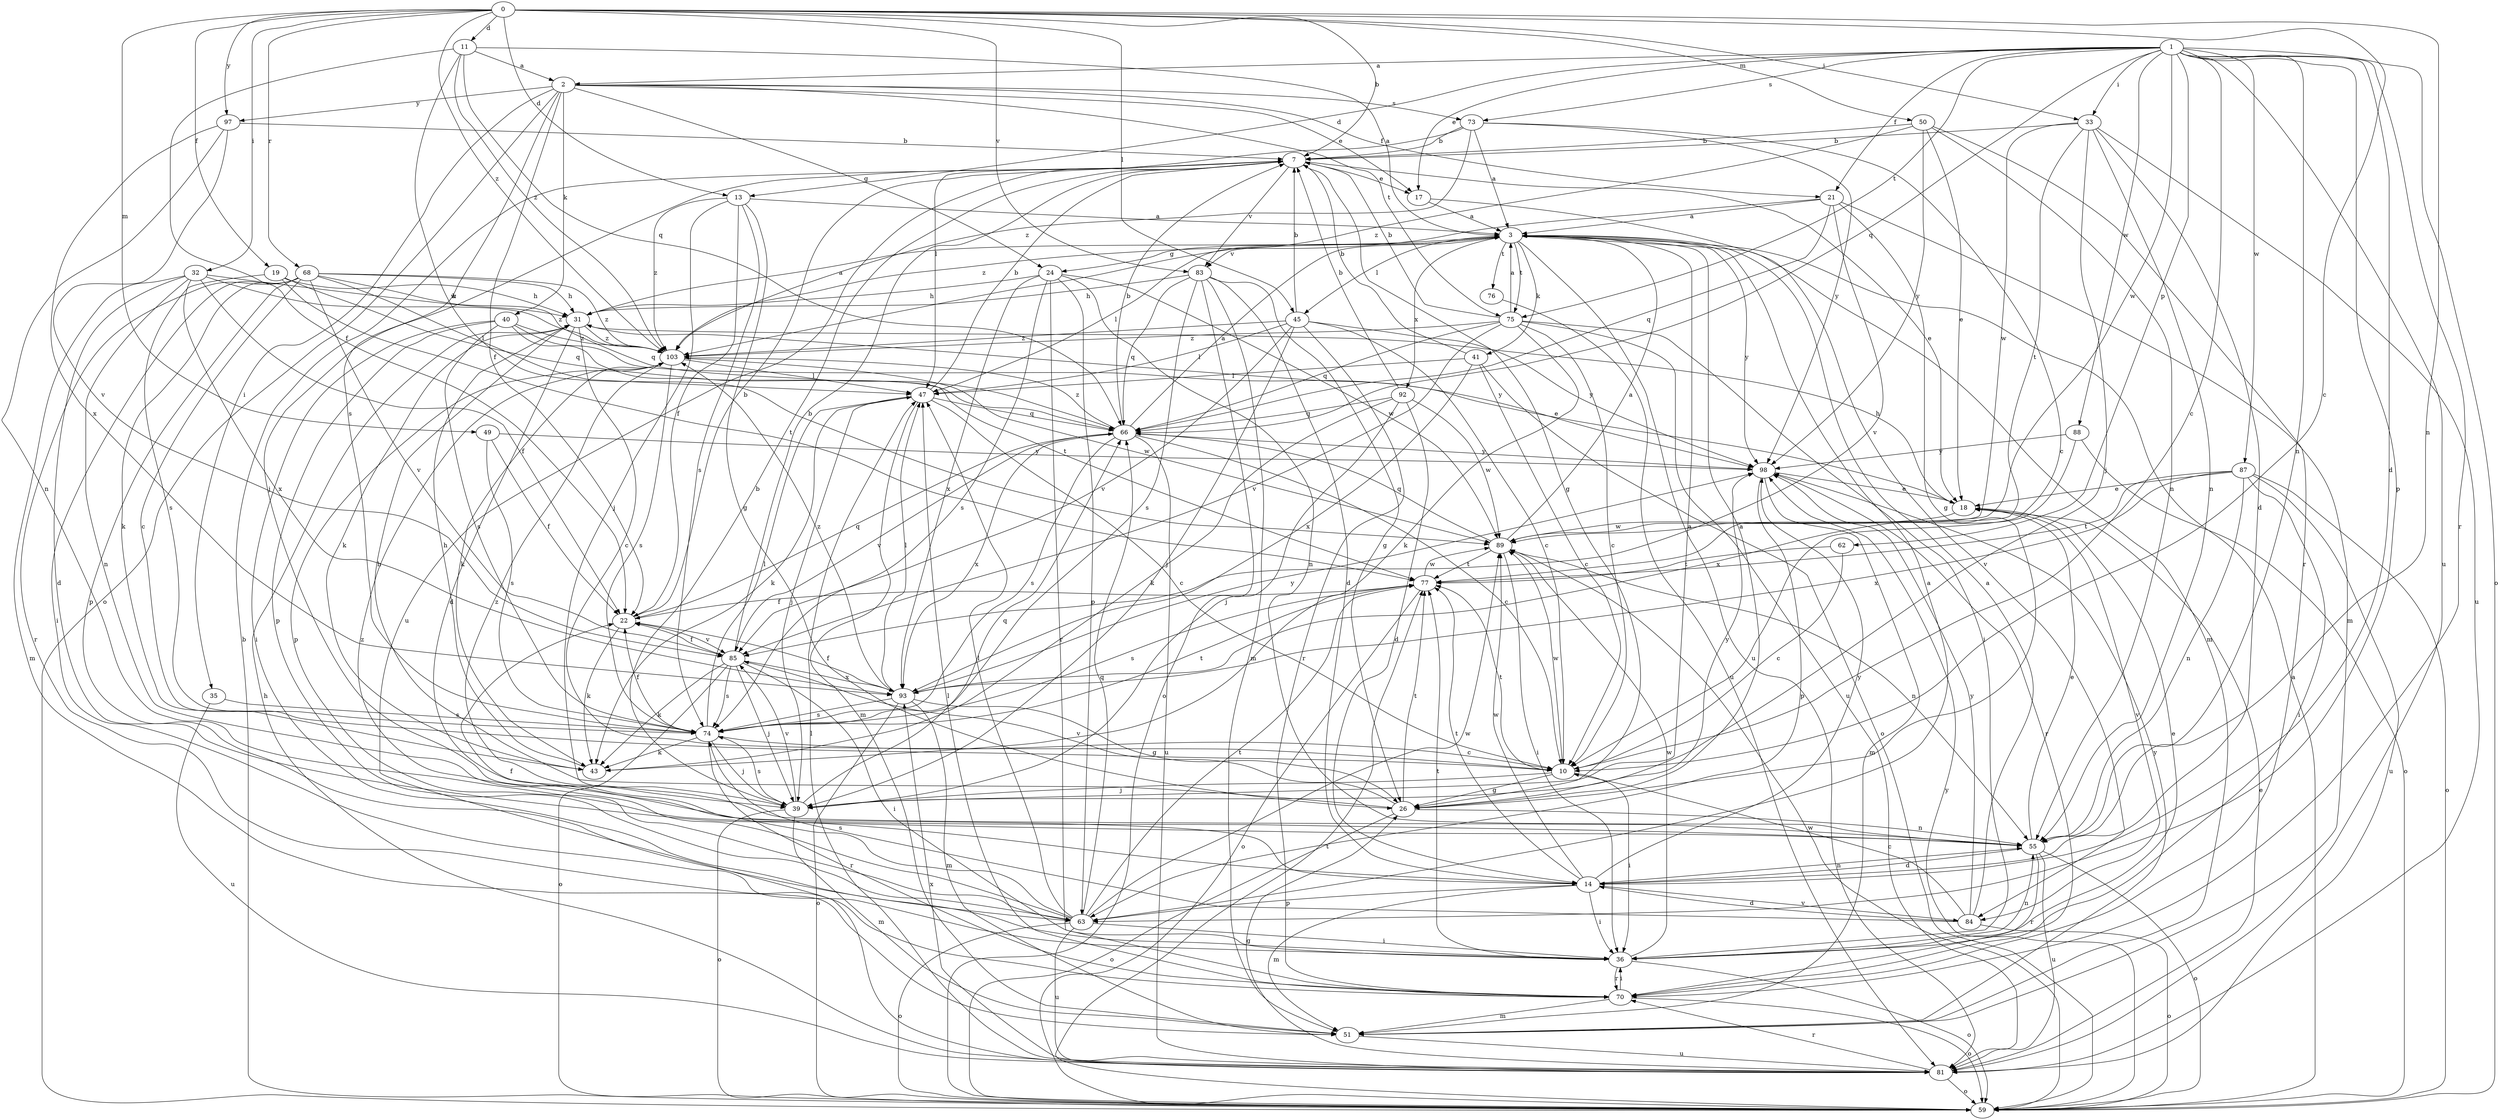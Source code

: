 strict digraph  {
0;
1;
2;
3;
7;
10;
11;
13;
14;
17;
18;
19;
21;
22;
24;
26;
31;
32;
33;
35;
36;
39;
40;
41;
43;
45;
47;
49;
50;
51;
55;
59;
62;
63;
66;
68;
70;
73;
74;
75;
76;
77;
81;
83;
84;
85;
87;
88;
89;
92;
93;
97;
98;
103;
0 -> 7  [label=b];
0 -> 10  [label=c];
0 -> 11  [label=d];
0 -> 13  [label=d];
0 -> 19  [label=f];
0 -> 32  [label=i];
0 -> 33  [label=i];
0 -> 45  [label=l];
0 -> 49  [label=m];
0 -> 50  [label=m];
0 -> 55  [label=n];
0 -> 68  [label=r];
0 -> 83  [label=v];
0 -> 97  [label=y];
0 -> 103  [label=z];
1 -> 2  [label=a];
1 -> 10  [label=c];
1 -> 13  [label=d];
1 -> 14  [label=d];
1 -> 17  [label=e];
1 -> 21  [label=f];
1 -> 33  [label=i];
1 -> 55  [label=n];
1 -> 59  [label=o];
1 -> 62  [label=p];
1 -> 63  [label=p];
1 -> 66  [label=q];
1 -> 70  [label=r];
1 -> 73  [label=s];
1 -> 75  [label=t];
1 -> 81  [label=u];
1 -> 87  [label=w];
1 -> 88  [label=w];
1 -> 89  [label=w];
2 -> 17  [label=e];
2 -> 21  [label=f];
2 -> 22  [label=f];
2 -> 24  [label=g];
2 -> 35  [label=i];
2 -> 40  [label=k];
2 -> 59  [label=o];
2 -> 73  [label=s];
2 -> 74  [label=s];
2 -> 75  [label=t];
2 -> 97  [label=y];
3 -> 24  [label=g];
3 -> 41  [label=k];
3 -> 45  [label=l];
3 -> 47  [label=l];
3 -> 51  [label=m];
3 -> 75  [label=t];
3 -> 76  [label=t];
3 -> 81  [label=u];
3 -> 83  [label=v];
3 -> 92  [label=x];
3 -> 98  [label=y];
7 -> 17  [label=e];
7 -> 18  [label=e];
7 -> 26  [label=g];
7 -> 39  [label=j];
7 -> 81  [label=u];
7 -> 83  [label=v];
10 -> 26  [label=g];
10 -> 36  [label=i];
10 -> 39  [label=j];
10 -> 77  [label=t];
10 -> 89  [label=w];
11 -> 2  [label=a];
11 -> 3  [label=a];
11 -> 22  [label=f];
11 -> 66  [label=q];
11 -> 89  [label=w];
11 -> 103  [label=z];
13 -> 3  [label=a];
13 -> 22  [label=f];
13 -> 26  [label=g];
13 -> 39  [label=j];
13 -> 74  [label=s];
13 -> 103  [label=z];
14 -> 36  [label=i];
14 -> 51  [label=m];
14 -> 55  [label=n];
14 -> 63  [label=p];
14 -> 77  [label=t];
14 -> 84  [label=v];
14 -> 89  [label=w];
14 -> 98  [label=y];
17 -> 3  [label=a];
17 -> 84  [label=v];
18 -> 31  [label=h];
18 -> 84  [label=v];
18 -> 89  [label=w];
19 -> 31  [label=h];
19 -> 66  [label=q];
19 -> 74  [label=s];
19 -> 77  [label=t];
21 -> 3  [label=a];
21 -> 26  [label=g];
21 -> 51  [label=m];
21 -> 66  [label=q];
21 -> 85  [label=v];
21 -> 103  [label=z];
22 -> 7  [label=b];
22 -> 43  [label=k];
22 -> 66  [label=q];
22 -> 85  [label=v];
24 -> 31  [label=h];
24 -> 55  [label=n];
24 -> 63  [label=p];
24 -> 70  [label=r];
24 -> 74  [label=s];
24 -> 89  [label=w];
24 -> 93  [label=x];
26 -> 3  [label=a];
26 -> 31  [label=h];
26 -> 55  [label=n];
26 -> 59  [label=o];
26 -> 77  [label=t];
26 -> 85  [label=v];
26 -> 98  [label=y];
31 -> 3  [label=a];
31 -> 10  [label=c];
31 -> 14  [label=d];
31 -> 43  [label=k];
31 -> 98  [label=y];
31 -> 103  [label=z];
32 -> 14  [label=d];
32 -> 22  [label=f];
32 -> 31  [label=h];
32 -> 51  [label=m];
32 -> 55  [label=n];
32 -> 93  [label=x];
32 -> 103  [label=z];
33 -> 7  [label=b];
33 -> 14  [label=d];
33 -> 39  [label=j];
33 -> 55  [label=n];
33 -> 77  [label=t];
33 -> 81  [label=u];
33 -> 89  [label=w];
35 -> 74  [label=s];
35 -> 81  [label=u];
36 -> 18  [label=e];
36 -> 55  [label=n];
36 -> 59  [label=o];
36 -> 70  [label=r];
36 -> 77  [label=t];
36 -> 89  [label=w];
39 -> 3  [label=a];
39 -> 7  [label=b];
39 -> 51  [label=m];
39 -> 59  [label=o];
39 -> 66  [label=q];
39 -> 74  [label=s];
39 -> 85  [label=v];
40 -> 18  [label=e];
40 -> 36  [label=i];
40 -> 63  [label=p];
40 -> 74  [label=s];
40 -> 77  [label=t];
40 -> 103  [label=z];
41 -> 7  [label=b];
41 -> 10  [label=c];
41 -> 47  [label=l];
41 -> 59  [label=o];
41 -> 93  [label=x];
43 -> 31  [label=h];
45 -> 7  [label=b];
45 -> 10  [label=c];
45 -> 39  [label=j];
45 -> 47  [label=l];
45 -> 70  [label=r];
45 -> 85  [label=v];
45 -> 98  [label=y];
45 -> 103  [label=z];
47 -> 7  [label=b];
47 -> 10  [label=c];
47 -> 39  [label=j];
47 -> 43  [label=k];
47 -> 51  [label=m];
47 -> 66  [label=q];
49 -> 22  [label=f];
49 -> 74  [label=s];
49 -> 98  [label=y];
50 -> 7  [label=b];
50 -> 18  [label=e];
50 -> 55  [label=n];
50 -> 70  [label=r];
50 -> 98  [label=y];
50 -> 103  [label=z];
51 -> 81  [label=u];
51 -> 98  [label=y];
55 -> 14  [label=d];
55 -> 18  [label=e];
55 -> 59  [label=o];
55 -> 70  [label=r];
55 -> 81  [label=u];
55 -> 103  [label=z];
59 -> 3  [label=a];
59 -> 7  [label=b];
59 -> 77  [label=t];
59 -> 89  [label=w];
59 -> 98  [label=y];
62 -> 10  [label=c];
62 -> 77  [label=t];
63 -> 3  [label=a];
63 -> 22  [label=f];
63 -> 36  [label=i];
63 -> 47  [label=l];
63 -> 59  [label=o];
63 -> 66  [label=q];
63 -> 77  [label=t];
63 -> 81  [label=u];
63 -> 89  [label=w];
63 -> 103  [label=z];
66 -> 3  [label=a];
66 -> 7  [label=b];
66 -> 10  [label=c];
66 -> 74  [label=s];
66 -> 81  [label=u];
66 -> 85  [label=v];
66 -> 93  [label=x];
66 -> 98  [label=y];
66 -> 103  [label=z];
68 -> 10  [label=c];
68 -> 31  [label=h];
68 -> 36  [label=i];
68 -> 43  [label=k];
68 -> 47  [label=l];
68 -> 63  [label=p];
68 -> 66  [label=q];
68 -> 70  [label=r];
68 -> 85  [label=v];
68 -> 103  [label=z];
70 -> 36  [label=i];
70 -> 47  [label=l];
70 -> 51  [label=m];
70 -> 59  [label=o];
73 -> 3  [label=a];
73 -> 7  [label=b];
73 -> 10  [label=c];
73 -> 47  [label=l];
73 -> 98  [label=y];
73 -> 103  [label=z];
74 -> 10  [label=c];
74 -> 22  [label=f];
74 -> 39  [label=j];
74 -> 43  [label=k];
74 -> 47  [label=l];
74 -> 70  [label=r];
74 -> 77  [label=t];
75 -> 3  [label=a];
75 -> 7  [label=b];
75 -> 10  [label=c];
75 -> 36  [label=i];
75 -> 43  [label=k];
75 -> 66  [label=q];
75 -> 81  [label=u];
75 -> 85  [label=v];
75 -> 103  [label=z];
76 -> 81  [label=u];
77 -> 22  [label=f];
77 -> 59  [label=o];
77 -> 74  [label=s];
77 -> 89  [label=w];
81 -> 18  [label=e];
81 -> 26  [label=g];
81 -> 31  [label=h];
81 -> 47  [label=l];
81 -> 59  [label=o];
81 -> 70  [label=r];
81 -> 93  [label=x];
83 -> 14  [label=d];
83 -> 26  [label=g];
83 -> 31  [label=h];
83 -> 51  [label=m];
83 -> 59  [label=o];
83 -> 66  [label=q];
83 -> 74  [label=s];
84 -> 3  [label=a];
84 -> 10  [label=c];
84 -> 14  [label=d];
84 -> 59  [label=o];
84 -> 74  [label=s];
84 -> 98  [label=y];
85 -> 7  [label=b];
85 -> 22  [label=f];
85 -> 36  [label=i];
85 -> 39  [label=j];
85 -> 43  [label=k];
85 -> 59  [label=o];
85 -> 74  [label=s];
85 -> 93  [label=x];
87 -> 18  [label=e];
87 -> 36  [label=i];
87 -> 55  [label=n];
87 -> 59  [label=o];
87 -> 77  [label=t];
87 -> 81  [label=u];
87 -> 93  [label=x];
88 -> 59  [label=o];
88 -> 93  [label=x];
88 -> 98  [label=y];
89 -> 3  [label=a];
89 -> 36  [label=i];
89 -> 55  [label=n];
89 -> 66  [label=q];
89 -> 77  [label=t];
92 -> 7  [label=b];
92 -> 14  [label=d];
92 -> 39  [label=j];
92 -> 43  [label=k];
92 -> 66  [label=q];
92 -> 89  [label=w];
93 -> 22  [label=f];
93 -> 26  [label=g];
93 -> 47  [label=l];
93 -> 51  [label=m];
93 -> 59  [label=o];
93 -> 74  [label=s];
93 -> 98  [label=y];
93 -> 103  [label=z];
97 -> 7  [label=b];
97 -> 55  [label=n];
97 -> 85  [label=v];
97 -> 93  [label=x];
98 -> 18  [label=e];
98 -> 51  [label=m];
98 -> 63  [label=p];
98 -> 70  [label=r];
103 -> 43  [label=k];
103 -> 47  [label=l];
103 -> 63  [label=p];
103 -> 74  [label=s];
103 -> 89  [label=w];
}
